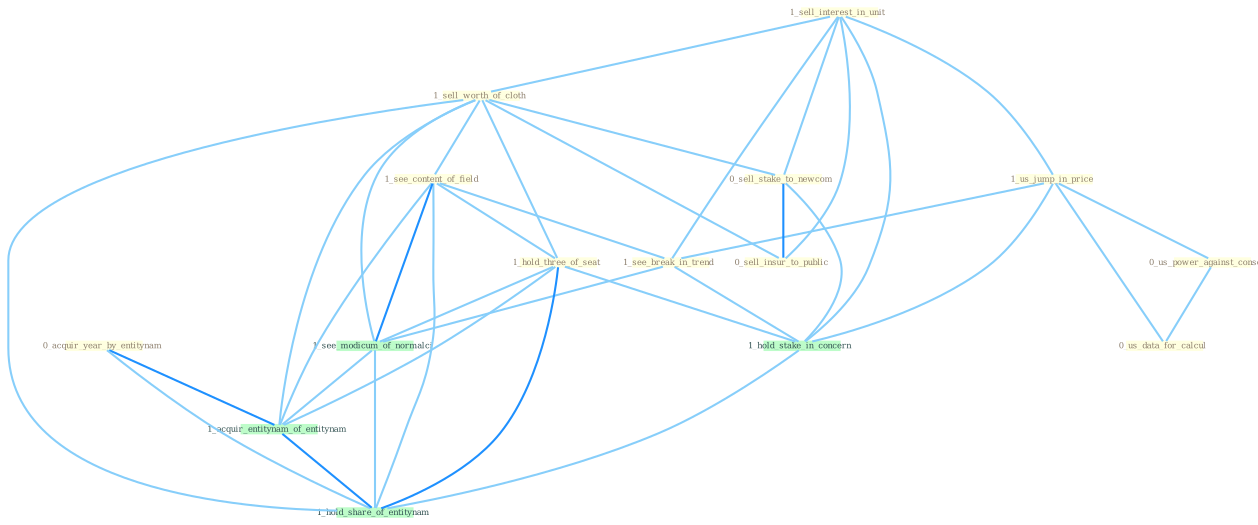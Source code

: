 Graph G{ 
    node
    [shape=polygon,style=filled,width=.5,height=.06,color="#BDFCC9",fixedsize=true,fontsize=4,
    fontcolor="#2f4f4f"];
    {node
    [color="#ffffe0", fontcolor="#8b7d6b"] "0_acquir_year_by_entitynam " "1_sell_interest_in_unit " "1_us_jump_in_price " "1_sell_worth_of_cloth " "0_us_power_against_conserv " "1_see_content_of_field " "0_sell_stake_to_newcom " "1_see_break_in_trend " "1_hold_three_of_seat " "0_us_data_for_calcul " "0_sell_insur_to_public "}
{node [color="#fff0f5", fontcolor="#b22222"]}
edge [color="#B0E2FF"];

	"0_acquir_year_by_entitynam " -- "1_acquir_entitynam_of_entitynam " [w="2", color="#1e90ff" , len=0.8];
	"0_acquir_year_by_entitynam " -- "1_hold_share_of_entitynam " [w="1", color="#87cefa" ];
	"1_sell_interest_in_unit " -- "1_us_jump_in_price " [w="1", color="#87cefa" ];
	"1_sell_interest_in_unit " -- "1_sell_worth_of_cloth " [w="1", color="#87cefa" ];
	"1_sell_interest_in_unit " -- "0_sell_stake_to_newcom " [w="1", color="#87cefa" ];
	"1_sell_interest_in_unit " -- "1_see_break_in_trend " [w="1", color="#87cefa" ];
	"1_sell_interest_in_unit " -- "0_sell_insur_to_public " [w="1", color="#87cefa" ];
	"1_sell_interest_in_unit " -- "1_hold_stake_in_concern " [w="1", color="#87cefa" ];
	"1_us_jump_in_price " -- "0_us_power_against_conserv " [w="1", color="#87cefa" ];
	"1_us_jump_in_price " -- "1_see_break_in_trend " [w="1", color="#87cefa" ];
	"1_us_jump_in_price " -- "0_us_data_for_calcul " [w="1", color="#87cefa" ];
	"1_us_jump_in_price " -- "1_hold_stake_in_concern " [w="1", color="#87cefa" ];
	"1_sell_worth_of_cloth " -- "1_see_content_of_field " [w="1", color="#87cefa" ];
	"1_sell_worth_of_cloth " -- "0_sell_stake_to_newcom " [w="1", color="#87cefa" ];
	"1_sell_worth_of_cloth " -- "1_hold_three_of_seat " [w="1", color="#87cefa" ];
	"1_sell_worth_of_cloth " -- "0_sell_insur_to_public " [w="1", color="#87cefa" ];
	"1_sell_worth_of_cloth " -- "1_see_modicum_of_normalci " [w="1", color="#87cefa" ];
	"1_sell_worth_of_cloth " -- "1_acquir_entitynam_of_entitynam " [w="1", color="#87cefa" ];
	"1_sell_worth_of_cloth " -- "1_hold_share_of_entitynam " [w="1", color="#87cefa" ];
	"0_us_power_against_conserv " -- "0_us_data_for_calcul " [w="1", color="#87cefa" ];
	"1_see_content_of_field " -- "1_see_break_in_trend " [w="1", color="#87cefa" ];
	"1_see_content_of_field " -- "1_hold_three_of_seat " [w="1", color="#87cefa" ];
	"1_see_content_of_field " -- "1_see_modicum_of_normalci " [w="2", color="#1e90ff" , len=0.8];
	"1_see_content_of_field " -- "1_acquir_entitynam_of_entitynam " [w="1", color="#87cefa" ];
	"1_see_content_of_field " -- "1_hold_share_of_entitynam " [w="1", color="#87cefa" ];
	"0_sell_stake_to_newcom " -- "0_sell_insur_to_public " [w="2", color="#1e90ff" , len=0.8];
	"0_sell_stake_to_newcom " -- "1_hold_stake_in_concern " [w="1", color="#87cefa" ];
	"1_see_break_in_trend " -- "1_hold_stake_in_concern " [w="1", color="#87cefa" ];
	"1_see_break_in_trend " -- "1_see_modicum_of_normalci " [w="1", color="#87cefa" ];
	"1_hold_three_of_seat " -- "1_hold_stake_in_concern " [w="1", color="#87cefa" ];
	"1_hold_three_of_seat " -- "1_see_modicum_of_normalci " [w="1", color="#87cefa" ];
	"1_hold_three_of_seat " -- "1_acquir_entitynam_of_entitynam " [w="1", color="#87cefa" ];
	"1_hold_three_of_seat " -- "1_hold_share_of_entitynam " [w="2", color="#1e90ff" , len=0.8];
	"1_hold_stake_in_concern " -- "1_hold_share_of_entitynam " [w="1", color="#87cefa" ];
	"1_see_modicum_of_normalci " -- "1_acquir_entitynam_of_entitynam " [w="1", color="#87cefa" ];
	"1_see_modicum_of_normalci " -- "1_hold_share_of_entitynam " [w="1", color="#87cefa" ];
	"1_acquir_entitynam_of_entitynam " -- "1_hold_share_of_entitynam " [w="2", color="#1e90ff" , len=0.8];
}